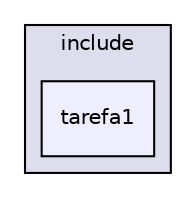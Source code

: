 digraph "include/tarefa1" {
  compound=true
  node [ fontsize="10", fontname="Helvetica"];
  edge [ labelfontsize="10", labelfontname="Helvetica"];
  subgraph clusterdir_d44c64559bbebec7f509842c48db8b23 {
    graph [ bgcolor="#ddddee", pencolor="black", label="include" fontname="Helvetica", fontsize="10", URL="dir_d44c64559bbebec7f509842c48db8b23.html"]
  dir_ad5759b797f82f191555df26dd5932b0 [shape=box, label="tarefa1", style="filled", fillcolor="#eeeeff", pencolor="black", URL="dir_ad5759b797f82f191555df26dd5932b0.html"];
  }
}
